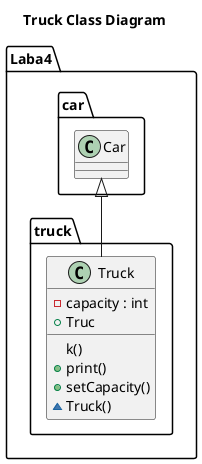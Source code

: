 @startuml

title Truck Class Diagram

  namespace Laba4 {
    namespace truck {
      class Truck {
          - capacity : int
          + Truc
          k()
          + print()
          + setCapacity()
          ~ Truck()
      }
    }
  }
  

  Laba4.truck.Truck -up-|> Laba4.car.Car

@enduml
